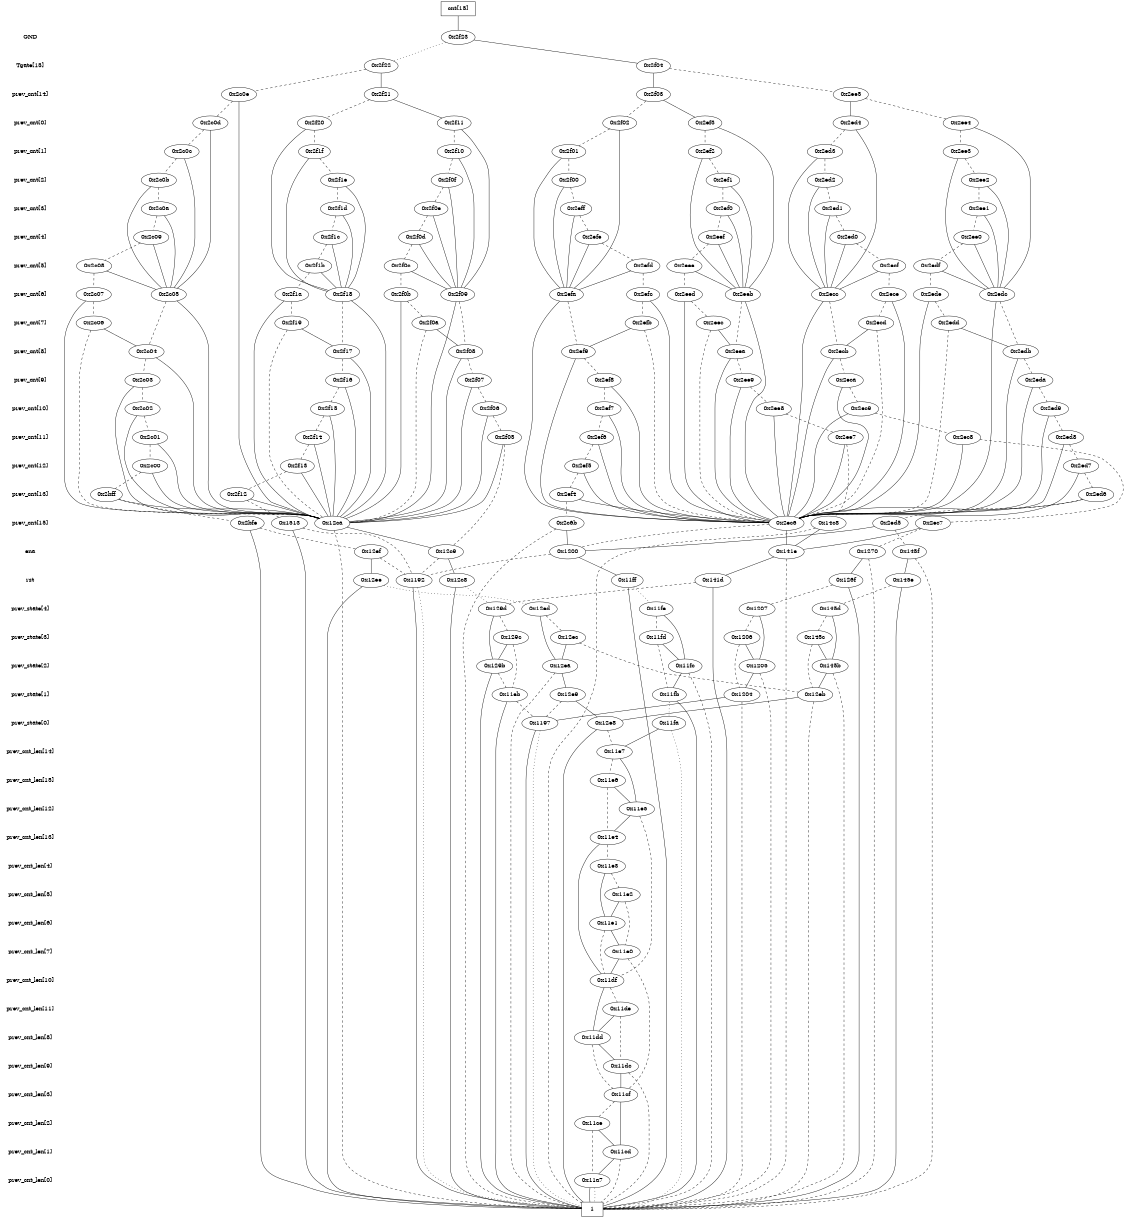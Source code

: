 digraph "DD" {
size = "7.5,10"
center = true;
edge [dir = none];
{ node [shape = plaintext];
  edge [style = invis];
  "CONST NODES" [style = invis];
" GND " -> " Tgate[15] " -> " prev_cnt[14] " -> " prev_cnt[0] " -> " prev_cnt[1] " -> " prev_cnt[2] " -> " prev_cnt[3] " -> " prev_cnt[4] " -> " prev_cnt[5] " -> " prev_cnt[6] " -> " prev_cnt[7] " -> " prev_cnt[8] " -> " prev_cnt[9] " -> " prev_cnt[10] " -> " prev_cnt[11] " -> " prev_cnt[12] " -> " prev_cnt[13] " -> " prev_cnt[15] " -> " ena " -> " rst " -> " prev_state[4] " -> " prev_state[3] " -> " prev_state[2] " -> " prev_state[1] " -> " prev_state[0] " -> " prev_cnt_len[14] " -> " prev_cnt_len[15] " -> " prev_cnt_len[12] " -> " prev_cnt_len[13] " -> " prev_cnt_len[4] " -> " prev_cnt_len[5] " -> " prev_cnt_len[6] " -> " prev_cnt_len[7] " -> " prev_cnt_len[10] " -> " prev_cnt_len[11] " -> " prev_cnt_len[8] " -> " prev_cnt_len[9] " -> " prev_cnt_len[3] " -> " prev_cnt_len[2] " -> " prev_cnt_len[1] " -> " prev_cnt_len[0] " -> "CONST NODES"; 
}
{ rank = same; node [shape = box]; edge [style = invis];
"  cnt[15]  "; }
{ rank = same; " GND ";
"0x2f23";
}
{ rank = same; " Tgate[15] ";
"0x2f04";
"0x2f22";
}
{ rank = same; " prev_cnt[14] ";
"0x2f21";
"0x2ee5";
"0x2c0e";
"0x2f03";
}
{ rank = same; " prev_cnt[0] ";
"0x2c0d";
"0x2ee4";
"0x2ef3";
"0x2f02";
"0x2f11";
"0x2f20";
"0x2ed4";
}
{ rank = same; " prev_cnt[1] ";
"0x2c0c";
"0x2ee3";
"0x2ef2";
"0x2f01";
"0x2f10";
"0x2f1f";
"0x2ed3";
}
{ rank = same; " prev_cnt[2] ";
"0x2c0b";
"0x2ee2";
"0x2ef1";
"0x2f00";
"0x2f0f";
"0x2f1e";
"0x2ed2";
}
{ rank = same; " prev_cnt[3] ";
"0x2c0a";
"0x2ee1";
"0x2ef0";
"0x2eff";
"0x2f0e";
"0x2f1d";
"0x2ed1";
}
{ rank = same; " prev_cnt[4] ";
"0x2c09";
"0x2ee0";
"0x2eef";
"0x2efe";
"0x2f0d";
"0x2f1c";
"0x2ed0";
}
{ rank = same; " prev_cnt[5] ";
"0x2c08";
"0x2edf";
"0x2eee";
"0x2efd";
"0x2f0c";
"0x2f1b";
"0x2ecf";
}
{ rank = same; " prev_cnt[6] ";
"0x2f09";
"0x2efa";
"0x2f0b";
"0x2edc";
"0x2efc";
"0x2ede";
"0x2f18";
"0x2c05";
"0x2f1a";
"0x2eeb";
"0x2c07";
"0x2ecc";
"0x2eed";
"0x2ece";
}
{ rank = same; " prev_cnt[7] ";
"0x2edd";
"0x2efb";
"0x2f0a";
"0x2eec";
"0x2c06";
"0x2f19";
"0x2ecd";
}
{ rank = same; " prev_cnt[8] ";
"0x2f08";
"0x2ef9";
"0x2edb";
"0x2f17";
"0x2c04";
"0x2eea";
"0x2ecb";
}
{ rank = same; " prev_cnt[9] ";
"0x2ef8";
"0x2eda";
"0x2f16";
"0x2c03";
"0x2ee9";
"0x2eca";
"0x2f07";
}
{ rank = same; " prev_cnt[10] ";
"0x2ef7";
"0x2ed9";
"0x2f15";
"0x2c02";
"0x2ee8";
"0x2ec9";
"0x2f06";
}
{ rank = same; " prev_cnt[11] ";
"0x2ed8";
"0x2f14";
"0x2c01";
"0x2ee7";
"0x2ec8";
"0x2f05";
"0x2ef6";
}
{ rank = same; " prev_cnt[12] ";
"0x2f13";
"0x2c00";
"0x2ef5";
"0x2ed7";
}
{ rank = same; " prev_cnt[13] ";
"0x2f12";
"0x2ef4";
"0x2bff";
"0x2ed6";
}
{ rank = same; " prev_cnt[15] ";
"0x2ec6";
"0x2ed5";
"0x1513";
"0x2bfe";
"0x12ca";
"0x2c6b";
"0x2ec7";
"0x14c8";
}
{ rank = same; " ena ";
"0x145f";
"0x141e";
"0x1270";
"0x12c9";
"0x1200";
"0x12ef";
}
{ rank = same; " rst ";
"0x145e";
"0x126f";
"0x12ee";
"0x1192";
"0x11ff";
"0x141d";
"0x12c8";
}
{ rank = same; " prev_state[4] ";
"0x1207";
"0x129d";
"0x11fe";
"0x12ed";
"0x145d";
}
{ rank = same; " prev_state[3] ";
"0x129c";
"0x145c";
"0x1206";
"0x11fd";
"0x12ec";
}
{ rank = same; " prev_state[2] ";
"0x11fc";
"0x129b";
"0x1205";
"0x12ea";
"0x145b";
}
{ rank = same; " prev_state[1] ";
"0x12e9";
"0x12eb";
"0x11eb";
"0x11fb";
"0x1204";
}
{ rank = same; " prev_state[0] ";
"0x11fa";
"0x12e8";
"0x1197";
}
{ rank = same; " prev_cnt_len[14] ";
"0x11e7";
}
{ rank = same; " prev_cnt_len[15] ";
"0x11e6";
}
{ rank = same; " prev_cnt_len[12] ";
"0x11e5";
}
{ rank = same; " prev_cnt_len[13] ";
"0x11e4";
}
{ rank = same; " prev_cnt_len[4] ";
"0x11e3";
}
{ rank = same; " prev_cnt_len[5] ";
"0x11e2";
}
{ rank = same; " prev_cnt_len[6] ";
"0x11e1";
}
{ rank = same; " prev_cnt_len[7] ";
"0x11e0";
}
{ rank = same; " prev_cnt_len[10] ";
"0x11df";
}
{ rank = same; " prev_cnt_len[11] ";
"0x11de";
}
{ rank = same; " prev_cnt_len[8] ";
"0x11dd";
}
{ rank = same; " prev_cnt_len[9] ";
"0x11dc";
}
{ rank = same; " prev_cnt_len[3] ";
"0x11cf";
}
{ rank = same; " prev_cnt_len[2] ";
"0x11ce";
}
{ rank = same; " prev_cnt_len[1] ";
"0x11cd";
}
{ rank = same; " prev_cnt_len[0] ";
"0x11a7";
}
{ rank = same; "CONST NODES";
{ node [shape = box]; "0x115b";
}
}
"  cnt[15]  " -> "0x2f23" [style = solid];
"0x2f23" -> "0x2f04";
"0x2f23" -> "0x2f22" [style = dotted];
"0x2f04" -> "0x2f03";
"0x2f04" -> "0x2ee5" [style = dashed];
"0x2f22" -> "0x2f21";
"0x2f22" -> "0x2c0e" [style = dashed];
"0x2f21" -> "0x2f11";
"0x2f21" -> "0x2f20" [style = dashed];
"0x2ee5" -> "0x2ed4";
"0x2ee5" -> "0x2ee4" [style = dashed];
"0x2c0e" -> "0x12ca";
"0x2c0e" -> "0x2c0d" [style = dashed];
"0x2f03" -> "0x2ef3";
"0x2f03" -> "0x2f02" [style = dashed];
"0x2c0d" -> "0x2c05";
"0x2c0d" -> "0x2c0c" [style = dashed];
"0x2ee4" -> "0x2edc";
"0x2ee4" -> "0x2ee3" [style = dashed];
"0x2ef3" -> "0x2eeb";
"0x2ef3" -> "0x2ef2" [style = dashed];
"0x2f02" -> "0x2efa";
"0x2f02" -> "0x2f01" [style = dashed];
"0x2f11" -> "0x2f09";
"0x2f11" -> "0x2f10" [style = dashed];
"0x2f20" -> "0x2f18";
"0x2f20" -> "0x2f1f" [style = dashed];
"0x2ed4" -> "0x2ecc";
"0x2ed4" -> "0x2ed3" [style = dashed];
"0x2c0c" -> "0x2c05";
"0x2c0c" -> "0x2c0b" [style = dashed];
"0x2ee3" -> "0x2edc";
"0x2ee3" -> "0x2ee2" [style = dashed];
"0x2ef2" -> "0x2eeb";
"0x2ef2" -> "0x2ef1" [style = dashed];
"0x2f01" -> "0x2efa";
"0x2f01" -> "0x2f00" [style = dashed];
"0x2f10" -> "0x2f09";
"0x2f10" -> "0x2f0f" [style = dashed];
"0x2f1f" -> "0x2f18";
"0x2f1f" -> "0x2f1e" [style = dashed];
"0x2ed3" -> "0x2ecc";
"0x2ed3" -> "0x2ed2" [style = dashed];
"0x2c0b" -> "0x2c05";
"0x2c0b" -> "0x2c0a" [style = dashed];
"0x2ee2" -> "0x2edc";
"0x2ee2" -> "0x2ee1" [style = dashed];
"0x2ef1" -> "0x2eeb";
"0x2ef1" -> "0x2ef0" [style = dashed];
"0x2f00" -> "0x2efa";
"0x2f00" -> "0x2eff" [style = dashed];
"0x2f0f" -> "0x2f09";
"0x2f0f" -> "0x2f0e" [style = dashed];
"0x2f1e" -> "0x2f18";
"0x2f1e" -> "0x2f1d" [style = dashed];
"0x2ed2" -> "0x2ecc";
"0x2ed2" -> "0x2ed1" [style = dashed];
"0x2c0a" -> "0x2c05";
"0x2c0a" -> "0x2c09" [style = dashed];
"0x2ee1" -> "0x2edc";
"0x2ee1" -> "0x2ee0" [style = dashed];
"0x2ef0" -> "0x2eeb";
"0x2ef0" -> "0x2eef" [style = dashed];
"0x2eff" -> "0x2efa";
"0x2eff" -> "0x2efe" [style = dashed];
"0x2f0e" -> "0x2f09";
"0x2f0e" -> "0x2f0d" [style = dashed];
"0x2f1d" -> "0x2f18";
"0x2f1d" -> "0x2f1c" [style = dashed];
"0x2ed1" -> "0x2ecc";
"0x2ed1" -> "0x2ed0" [style = dashed];
"0x2c09" -> "0x2c05";
"0x2c09" -> "0x2c08" [style = dashed];
"0x2ee0" -> "0x2edc";
"0x2ee0" -> "0x2edf" [style = dashed];
"0x2eef" -> "0x2eeb";
"0x2eef" -> "0x2eee" [style = dashed];
"0x2efe" -> "0x2efa";
"0x2efe" -> "0x2efd" [style = dashed];
"0x2f0d" -> "0x2f09";
"0x2f0d" -> "0x2f0c" [style = dashed];
"0x2f1c" -> "0x2f18";
"0x2f1c" -> "0x2f1b" [style = dashed];
"0x2ed0" -> "0x2ecc";
"0x2ed0" -> "0x2ecf" [style = dashed];
"0x2c08" -> "0x2c05";
"0x2c08" -> "0x2c07" [style = dashed];
"0x2edf" -> "0x2edc";
"0x2edf" -> "0x2ede" [style = dashed];
"0x2eee" -> "0x2eeb";
"0x2eee" -> "0x2eed" [style = dashed];
"0x2efd" -> "0x2efa";
"0x2efd" -> "0x2efc" [style = dashed];
"0x2f0c" -> "0x2f09";
"0x2f0c" -> "0x2f0b" [style = dashed];
"0x2f1b" -> "0x2f18";
"0x2f1b" -> "0x2f1a" [style = dashed];
"0x2ecf" -> "0x2ecc";
"0x2ecf" -> "0x2ece" [style = dashed];
"0x2f09" -> "0x12ca";
"0x2f09" -> "0x2f08" [style = dashed];
"0x2efa" -> "0x2ec6";
"0x2efa" -> "0x2ef9" [style = dashed];
"0x2f0b" -> "0x12ca";
"0x2f0b" -> "0x2f0a" [style = dashed];
"0x2edc" -> "0x2ec6";
"0x2edc" -> "0x2edb" [style = dashed];
"0x2efc" -> "0x2ec6";
"0x2efc" -> "0x2efb" [style = dashed];
"0x2ede" -> "0x2ec6";
"0x2ede" -> "0x2edd" [style = dashed];
"0x2f18" -> "0x12ca";
"0x2f18" -> "0x2f17" [style = dashed];
"0x2c05" -> "0x12ca";
"0x2c05" -> "0x2c04" [style = dashed];
"0x2f1a" -> "0x12ca";
"0x2f1a" -> "0x2f19" [style = dashed];
"0x2eeb" -> "0x2ec6";
"0x2eeb" -> "0x2eea" [style = dashed];
"0x2c07" -> "0x12ca";
"0x2c07" -> "0x2c06" [style = dashed];
"0x2ecc" -> "0x2ec6";
"0x2ecc" -> "0x2ecb" [style = dashed];
"0x2eed" -> "0x2ec6";
"0x2eed" -> "0x2eec" [style = dashed];
"0x2ece" -> "0x2ec6";
"0x2ece" -> "0x2ecd" [style = dashed];
"0x2edd" -> "0x2edb";
"0x2edd" -> "0x2ec6" [style = dashed];
"0x2efb" -> "0x2ef9";
"0x2efb" -> "0x2ec6" [style = dashed];
"0x2f0a" -> "0x2f08";
"0x2f0a" -> "0x12ca" [style = dashed];
"0x2eec" -> "0x2eea";
"0x2eec" -> "0x2ec6" [style = dashed];
"0x2c06" -> "0x2c04";
"0x2c06" -> "0x12ca" [style = dashed];
"0x2f19" -> "0x2f17";
"0x2f19" -> "0x12ca" [style = dashed];
"0x2ecd" -> "0x2ecb";
"0x2ecd" -> "0x2ec6" [style = dashed];
"0x2f08" -> "0x12ca";
"0x2f08" -> "0x2f07" [style = dashed];
"0x2ef9" -> "0x2ec6";
"0x2ef9" -> "0x2ef8" [style = dashed];
"0x2edb" -> "0x2ec6";
"0x2edb" -> "0x2eda" [style = dashed];
"0x2f17" -> "0x12ca";
"0x2f17" -> "0x2f16" [style = dashed];
"0x2c04" -> "0x12ca";
"0x2c04" -> "0x2c03" [style = dashed];
"0x2eea" -> "0x2ec6";
"0x2eea" -> "0x2ee9" [style = dashed];
"0x2ecb" -> "0x2ec6";
"0x2ecb" -> "0x2eca" [style = dashed];
"0x2ef8" -> "0x2ec6";
"0x2ef8" -> "0x2ef7" [style = dashed];
"0x2eda" -> "0x2ec6";
"0x2eda" -> "0x2ed9" [style = dashed];
"0x2f16" -> "0x12ca";
"0x2f16" -> "0x2f15" [style = dashed];
"0x2c03" -> "0x12ca";
"0x2c03" -> "0x2c02" [style = dashed];
"0x2ee9" -> "0x2ec6";
"0x2ee9" -> "0x2ee8" [style = dashed];
"0x2eca" -> "0x2ec6";
"0x2eca" -> "0x2ec9" [style = dashed];
"0x2f07" -> "0x12ca";
"0x2f07" -> "0x2f06" [style = dashed];
"0x2ef7" -> "0x2ec6";
"0x2ef7" -> "0x2ef6" [style = dashed];
"0x2ed9" -> "0x2ec6";
"0x2ed9" -> "0x2ed8" [style = dashed];
"0x2f15" -> "0x12ca";
"0x2f15" -> "0x2f14" [style = dashed];
"0x2c02" -> "0x12ca";
"0x2c02" -> "0x2c01" [style = dashed];
"0x2ee8" -> "0x2ec6";
"0x2ee8" -> "0x2ee7" [style = dashed];
"0x2ec9" -> "0x2ec6";
"0x2ec9" -> "0x2ec8" [style = dashed];
"0x2f06" -> "0x12ca";
"0x2f06" -> "0x2f05" [style = dashed];
"0x2ed8" -> "0x2ec6";
"0x2ed8" -> "0x2ed7" [style = dashed];
"0x2f14" -> "0x12ca";
"0x2f14" -> "0x2f13" [style = dashed];
"0x2c01" -> "0x12ca";
"0x2c01" -> "0x2c00" [style = dashed];
"0x2ee7" -> "0x2ec6";
"0x2ee7" -> "0x14c8" [style = dashed];
"0x2ec8" -> "0x2ec6";
"0x2ec8" -> "0x2ec7" [style = dashed];
"0x2f05" -> "0x12ca";
"0x2f05" -> "0x12c9" [style = dashed];
"0x2ef6" -> "0x2ec6";
"0x2ef6" -> "0x2ef5" [style = dashed];
"0x2f13" -> "0x12ca";
"0x2f13" -> "0x2f12" [style = dashed];
"0x2c00" -> "0x12ca";
"0x2c00" -> "0x2bff" [style = dashed];
"0x2ef5" -> "0x2ec6";
"0x2ef5" -> "0x2ef4" [style = dashed];
"0x2ed7" -> "0x2ec6";
"0x2ed7" -> "0x2ed6" [style = dashed];
"0x2f12" -> "0x12ca";
"0x2f12" -> "0x1513" [style = dashed];
"0x2ef4" -> "0x2ec6";
"0x2ef4" -> "0x2c6b" [style = dashed];
"0x2bff" -> "0x12ca";
"0x2bff" -> "0x2bfe" [style = dashed];
"0x2ed6" -> "0x2ec6";
"0x2ed6" -> "0x2ed5" [style = dashed];
"0x2ec6" -> "0x141e";
"0x2ec6" -> "0x1200" [style = dashed];
"0x2ed5" -> "0x1200";
"0x2ed5" -> "0x145f" [style = dashed];
"0x1513" -> "0x115b";
"0x1513" -> "0x1192" [style = dashed];
"0x2bfe" -> "0x115b";
"0x2bfe" -> "0x12ef" [style = dashed];
"0x12ca" -> "0x12c9";
"0x12ca" -> "0x115b" [style = dashed];
"0x2c6b" -> "0x1200";
"0x2c6b" -> "0x115b" [style = dashed];
"0x2ec7" -> "0x141e";
"0x2ec7" -> "0x1270" [style = dashed];
"0x14c8" -> "0x141e";
"0x14c8" -> "0x115b" [style = dashed];
"0x145f" -> "0x145e";
"0x145f" -> "0x115b" [style = dashed];
"0x141e" -> "0x141d";
"0x141e" -> "0x115b" [style = dashed];
"0x1270" -> "0x126f";
"0x1270" -> "0x115b" [style = dashed];
"0x12c9" -> "0x12c8";
"0x12c9" -> "0x1192" [style = dashed];
"0x1200" -> "0x11ff";
"0x1200" -> "0x1192" [style = dashed];
"0x12ef" -> "0x12ee";
"0x12ef" -> "0x1192" [style = dashed];
"0x145e" -> "0x115b";
"0x145e" -> "0x145d" [style = dashed];
"0x126f" -> "0x115b";
"0x126f" -> "0x1207" [style = dashed];
"0x12ee" -> "0x115b";
"0x12ee" -> "0x12ed" [style = dotted];
"0x1192" -> "0x115b";
"0x1192" -> "0x115b" [style = dotted];
"0x11ff" -> "0x115b";
"0x11ff" -> "0x11fe" [style = dotted];
"0x141d" -> "0x115b";
"0x141d" -> "0x129d" [style = dashed];
"0x12c8" -> "0x115b";
"0x12c8" -> "0x129d" [style = dotted];
"0x1207" -> "0x1205";
"0x1207" -> "0x1206" [style = dashed];
"0x129d" -> "0x129b";
"0x129d" -> "0x129c" [style = dashed];
"0x11fe" -> "0x11fc";
"0x11fe" -> "0x11fd" [style = dashed];
"0x12ed" -> "0x12ea";
"0x12ed" -> "0x12ec" [style = dashed];
"0x145d" -> "0x145b";
"0x145d" -> "0x145c" [style = dashed];
"0x129c" -> "0x129b";
"0x129c" -> "0x11eb" [style = dashed];
"0x145c" -> "0x145b";
"0x145c" -> "0x12eb" [style = dashed];
"0x1206" -> "0x1205";
"0x1206" -> "0x1204" [style = dashed];
"0x11fd" -> "0x11fc";
"0x11fd" -> "0x11fb" [style = dashed];
"0x12ec" -> "0x12ea";
"0x12ec" -> "0x12eb" [style = dashed];
"0x11fc" -> "0x11fb";
"0x11fc" -> "0x115b" [style = dashed];
"0x129b" -> "0x115b";
"0x129b" -> "0x11eb" [style = dashed];
"0x1205" -> "0x1204";
"0x1205" -> "0x115b" [style = dashed];
"0x12ea" -> "0x12e9";
"0x12ea" -> "0x115b" [style = dashed];
"0x145b" -> "0x12eb";
"0x145b" -> "0x115b" [style = dashed];
"0x12e9" -> "0x12e8";
"0x12e9" -> "0x1197" [style = dashed];
"0x12eb" -> "0x12e8";
"0x12eb" -> "0x115b" [style = dashed];
"0x11eb" -> "0x115b";
"0x11eb" -> "0x1197" [style = dashed];
"0x11fb" -> "0x115b";
"0x11fb" -> "0x11fa" [style = dotted];
"0x1204" -> "0x1197";
"0x1204" -> "0x115b" [style = dashed];
"0x11fa" -> "0x11e7";
"0x11fa" -> "0x115b" [style = dotted];
"0x12e8" -> "0x115b";
"0x12e8" -> "0x11e7" [style = dashed];
"0x1197" -> "0x115b";
"0x1197" -> "0x115b" [style = dotted];
"0x11e7" -> "0x11e5";
"0x11e7" -> "0x11e6" [style = dashed];
"0x11e6" -> "0x11e5";
"0x11e6" -> "0x11e4" [style = dashed];
"0x11e5" -> "0x11e4";
"0x11e5" -> "0x11df" [style = dashed];
"0x11e4" -> "0x11df";
"0x11e4" -> "0x11e3" [style = dashed];
"0x11e3" -> "0x11e1";
"0x11e3" -> "0x11e2" [style = dashed];
"0x11e2" -> "0x11e1";
"0x11e2" -> "0x11e0" [style = dashed];
"0x11e1" -> "0x11e0";
"0x11e1" -> "0x11df" [style = dashed];
"0x11e0" -> "0x11df";
"0x11e0" -> "0x11cf" [style = dashed];
"0x11df" -> "0x11dd";
"0x11df" -> "0x11de" [style = dashed];
"0x11de" -> "0x11dd";
"0x11de" -> "0x11dc" [style = dashed];
"0x11dd" -> "0x11dc";
"0x11dd" -> "0x11cf" [style = dashed];
"0x11dc" -> "0x11cf";
"0x11dc" -> "0x115b" [style = dashed];
"0x11cf" -> "0x11cd";
"0x11cf" -> "0x11ce" [style = dashed];
"0x11ce" -> "0x11cd";
"0x11ce" -> "0x11a7" [style = dashed];
"0x11cd" -> "0x11a7";
"0x11cd" -> "0x115b" [style = dashed];
"0x11a7" -> "0x115b";
"0x11a7" -> "0x115b" [style = dotted];
"0x115b" [label = "1"];
}
